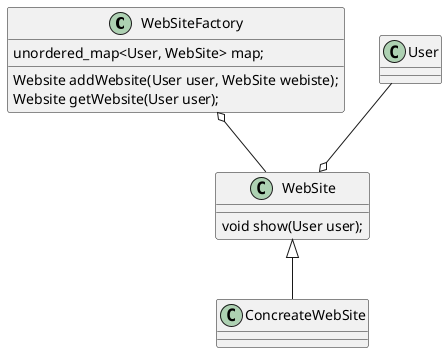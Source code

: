 @startuml
class WebSiteFactory{
  unordered_map<User, WebSite> map;
  Website addWebsite(User user, WebSite webiste);
  Website getWebsite(User user);
}
class WebSite{
  void show(User user);
}
class ConcreateWebSite extends WebSite
class User

User --o WebSite
WebSiteFactory o-- WebSite

@enduml
